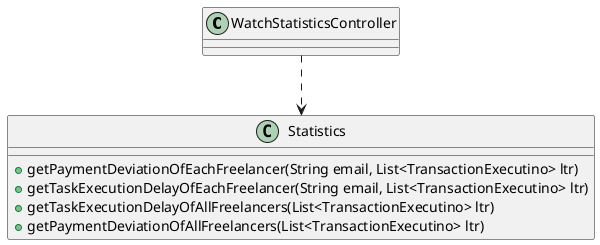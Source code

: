 @startuml

class WatchStatisticsController{
  }

class Statistics {
  +getPaymentDeviationOfEachFreelancer(String email, List<TransactionExecutino> ltr)
  +getTaskExecutionDelayOfEachFreelancer(String email, List<TransactionExecutino> ltr)
  +getTaskExecutionDelayOfAllFreelancers(List<TransactionExecutino> ltr)
  +getPaymentDeviationOfAllFreelancers(List<TransactionExecutino> ltr)
  }


WatchStatisticsController ..> Statistics


@enduml